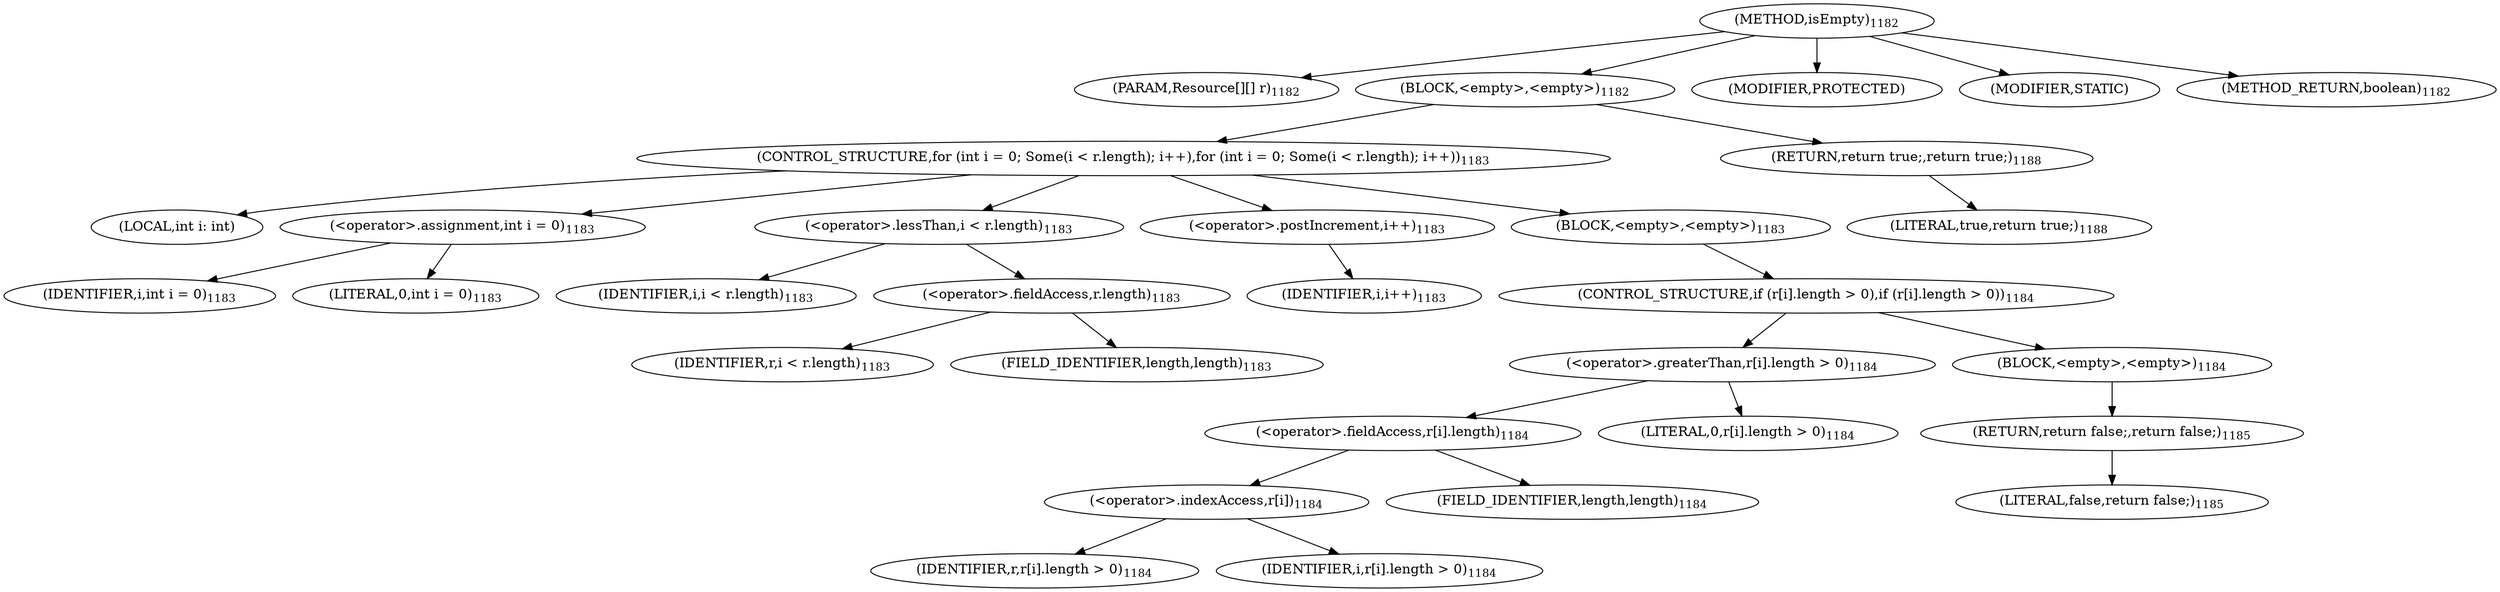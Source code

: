 digraph "isEmpty" {  
"2965" [label = <(METHOD,isEmpty)<SUB>1182</SUB>> ]
"2966" [label = <(PARAM,Resource[][] r)<SUB>1182</SUB>> ]
"2967" [label = <(BLOCK,&lt;empty&gt;,&lt;empty&gt;)<SUB>1182</SUB>> ]
"2968" [label = <(CONTROL_STRUCTURE,for (int i = 0; Some(i &lt; r.length); i++),for (int i = 0; Some(i &lt; r.length); i++))<SUB>1183</SUB>> ]
"2969" [label = <(LOCAL,int i: int)> ]
"2970" [label = <(&lt;operator&gt;.assignment,int i = 0)<SUB>1183</SUB>> ]
"2971" [label = <(IDENTIFIER,i,int i = 0)<SUB>1183</SUB>> ]
"2972" [label = <(LITERAL,0,int i = 0)<SUB>1183</SUB>> ]
"2973" [label = <(&lt;operator&gt;.lessThan,i &lt; r.length)<SUB>1183</SUB>> ]
"2974" [label = <(IDENTIFIER,i,i &lt; r.length)<SUB>1183</SUB>> ]
"2975" [label = <(&lt;operator&gt;.fieldAccess,r.length)<SUB>1183</SUB>> ]
"2976" [label = <(IDENTIFIER,r,i &lt; r.length)<SUB>1183</SUB>> ]
"2977" [label = <(FIELD_IDENTIFIER,length,length)<SUB>1183</SUB>> ]
"2978" [label = <(&lt;operator&gt;.postIncrement,i++)<SUB>1183</SUB>> ]
"2979" [label = <(IDENTIFIER,i,i++)<SUB>1183</SUB>> ]
"2980" [label = <(BLOCK,&lt;empty&gt;,&lt;empty&gt;)<SUB>1183</SUB>> ]
"2981" [label = <(CONTROL_STRUCTURE,if (r[i].length &gt; 0),if (r[i].length &gt; 0))<SUB>1184</SUB>> ]
"2982" [label = <(&lt;operator&gt;.greaterThan,r[i].length &gt; 0)<SUB>1184</SUB>> ]
"2983" [label = <(&lt;operator&gt;.fieldAccess,r[i].length)<SUB>1184</SUB>> ]
"2984" [label = <(&lt;operator&gt;.indexAccess,r[i])<SUB>1184</SUB>> ]
"2985" [label = <(IDENTIFIER,r,r[i].length &gt; 0)<SUB>1184</SUB>> ]
"2986" [label = <(IDENTIFIER,i,r[i].length &gt; 0)<SUB>1184</SUB>> ]
"2987" [label = <(FIELD_IDENTIFIER,length,length)<SUB>1184</SUB>> ]
"2988" [label = <(LITERAL,0,r[i].length &gt; 0)<SUB>1184</SUB>> ]
"2989" [label = <(BLOCK,&lt;empty&gt;,&lt;empty&gt;)<SUB>1184</SUB>> ]
"2990" [label = <(RETURN,return false;,return false;)<SUB>1185</SUB>> ]
"2991" [label = <(LITERAL,false,return false;)<SUB>1185</SUB>> ]
"2992" [label = <(RETURN,return true;,return true;)<SUB>1188</SUB>> ]
"2993" [label = <(LITERAL,true,return true;)<SUB>1188</SUB>> ]
"2994" [label = <(MODIFIER,PROTECTED)> ]
"2995" [label = <(MODIFIER,STATIC)> ]
"2996" [label = <(METHOD_RETURN,boolean)<SUB>1182</SUB>> ]
  "2965" -> "2966" 
  "2965" -> "2967" 
  "2965" -> "2994" 
  "2965" -> "2995" 
  "2965" -> "2996" 
  "2967" -> "2968" 
  "2967" -> "2992" 
  "2968" -> "2969" 
  "2968" -> "2970" 
  "2968" -> "2973" 
  "2968" -> "2978" 
  "2968" -> "2980" 
  "2970" -> "2971" 
  "2970" -> "2972" 
  "2973" -> "2974" 
  "2973" -> "2975" 
  "2975" -> "2976" 
  "2975" -> "2977" 
  "2978" -> "2979" 
  "2980" -> "2981" 
  "2981" -> "2982" 
  "2981" -> "2989" 
  "2982" -> "2983" 
  "2982" -> "2988" 
  "2983" -> "2984" 
  "2983" -> "2987" 
  "2984" -> "2985" 
  "2984" -> "2986" 
  "2989" -> "2990" 
  "2990" -> "2991" 
  "2992" -> "2993" 
}
